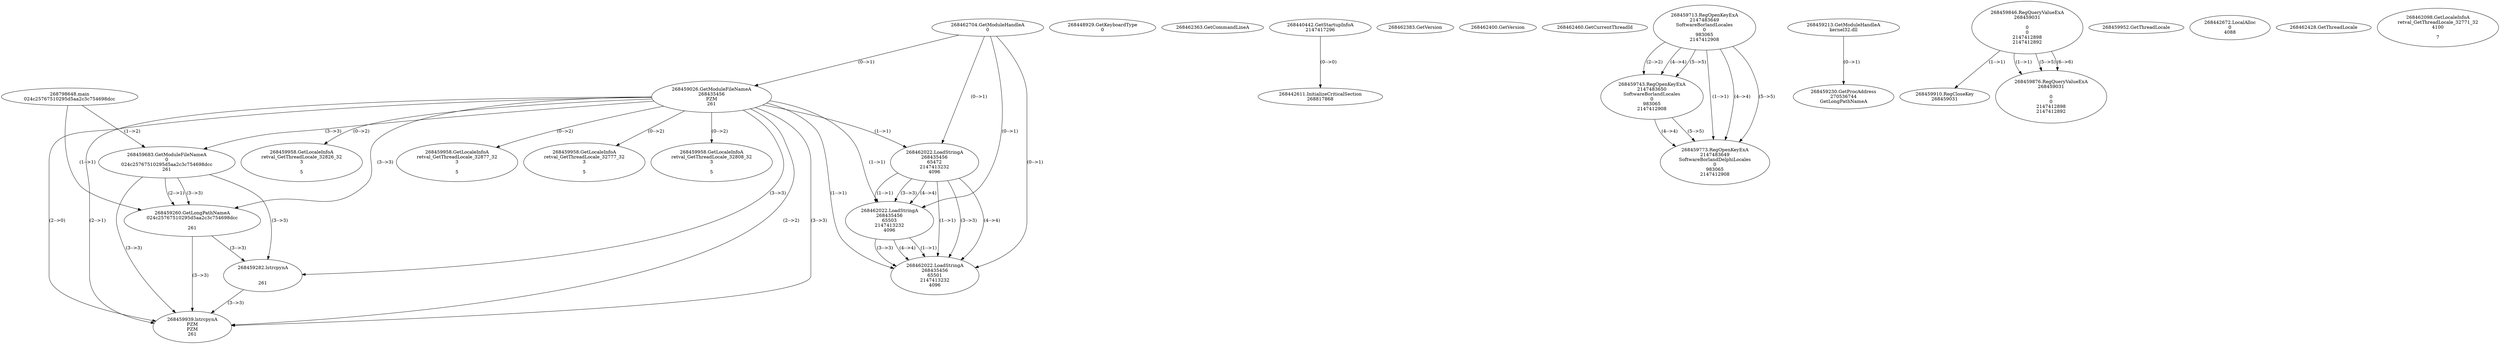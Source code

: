 // Global SCDG with merge call
digraph {
	0 [label="268798648.main
024c25767510295d5aa2c3c754698dcc"]
	1 [label="268462704.GetModuleHandleA
0"]
	2 [label="268448929.GetKeyboardType
0"]
	3 [label="268462363.GetCommandLineA
"]
	4 [label="268440442.GetStartupInfoA
2147417296"]
	5 [label="268462383.GetVersion
"]
	6 [label="268462400.GetVersion
"]
	7 [label="268462460.GetCurrentThreadId
"]
	8 [label="268459026.GetModuleFileNameA
268435456
PZM
261"]
	1 -> 8 [label="(0-->1)"]
	9 [label="268459683.GetModuleFileNameA
0
024c25767510295d5aa2c3c754698dcc
261"]
	0 -> 9 [label="(1-->2)"]
	8 -> 9 [label="(3-->3)"]
	10 [label="268459713.RegOpenKeyExA
2147483649
Software\Borland\Locales
0
983065
2147412908"]
	11 [label="268459743.RegOpenKeyExA
2147483650
Software\Borland\Locales
0
983065
2147412908"]
	10 -> 11 [label="(2-->2)"]
	10 -> 11 [label="(4-->4)"]
	10 -> 11 [label="(5-->5)"]
	12 [label="268459773.RegOpenKeyExA
2147483649
Software\Borland\Delphi\Locales
0
983065
2147412908"]
	10 -> 12 [label="(1-->1)"]
	10 -> 12 [label="(4-->4)"]
	11 -> 12 [label="(4-->4)"]
	10 -> 12 [label="(5-->5)"]
	11 -> 12 [label="(5-->5)"]
	13 [label="268459213.GetModuleHandleA
kernel32.dll"]
	14 [label="268459230.GetProcAddress
270536744
GetLongPathNameA"]
	13 -> 14 [label="(0-->1)"]
	15 [label="268459260.GetLongPathNameA
024c25767510295d5aa2c3c754698dcc

261"]
	0 -> 15 [label="(1-->1)"]
	9 -> 15 [label="(2-->1)"]
	8 -> 15 [label="(3-->3)"]
	9 -> 15 [label="(3-->3)"]
	16 [label="268459282.lstrcpynA


261"]
	8 -> 16 [label="(3-->3)"]
	9 -> 16 [label="(3-->3)"]
	15 -> 16 [label="(3-->3)"]
	17 [label="268459846.RegQueryValueExA
268459031

0
0
2147412898
2147412892"]
	18 [label="268459910.RegCloseKey
268459031"]
	17 -> 18 [label="(1-->1)"]
	19 [label="268459939.lstrcpynA
PZM
PZM
261"]
	8 -> 19 [label="(2-->1)"]
	8 -> 19 [label="(2-->2)"]
	8 -> 19 [label="(3-->3)"]
	9 -> 19 [label="(3-->3)"]
	15 -> 19 [label="(3-->3)"]
	16 -> 19 [label="(3-->3)"]
	8 -> 19 [label="(2-->0)"]
	20 [label="268459952.GetThreadLocale
"]
	21 [label="268459958.GetLocaleInfoA
retval_GetThreadLocale_32808_32
3

5"]
	8 -> 21 [label="(0-->2)"]
	22 [label="268462022.LoadStringA
268435456
65472
2147413232
4096"]
	1 -> 22 [label="(0-->1)"]
	8 -> 22 [label="(1-->1)"]
	23 [label="268442611.InitializeCriticalSection
268817868"]
	4 -> 23 [label="(0-->0)"]
	24 [label="268442672.LocalAlloc
0
4088"]
	25 [label="268462428.GetThreadLocale
"]
	26 [label="268462098.GetLocaleInfoA
retval_GetThreadLocale_32771_32
4100

7"]
	27 [label="268459958.GetLocaleInfoA
retval_GetThreadLocale_32826_32
3

5"]
	8 -> 27 [label="(0-->2)"]
	28 [label="268459876.RegQueryValueExA
268459031

0
0
2147412898
2147412892"]
	17 -> 28 [label="(1-->1)"]
	17 -> 28 [label="(5-->5)"]
	17 -> 28 [label="(6-->6)"]
	29 [label="268459958.GetLocaleInfoA
retval_GetThreadLocale_32877_32
3

5"]
	8 -> 29 [label="(0-->2)"]
	30 [label="268459958.GetLocaleInfoA
retval_GetThreadLocale_32777_32
3

5"]
	8 -> 30 [label="(0-->2)"]
	31 [label="268462022.LoadStringA
268435456
65503
2147413232
4096"]
	1 -> 31 [label="(0-->1)"]
	8 -> 31 [label="(1-->1)"]
	22 -> 31 [label="(1-->1)"]
	22 -> 31 [label="(3-->3)"]
	22 -> 31 [label="(4-->4)"]
	32 [label="268462022.LoadStringA
268435456
65501
2147413232
4096"]
	1 -> 32 [label="(0-->1)"]
	8 -> 32 [label="(1-->1)"]
	22 -> 32 [label="(1-->1)"]
	31 -> 32 [label="(1-->1)"]
	22 -> 32 [label="(3-->3)"]
	31 -> 32 [label="(3-->3)"]
	22 -> 32 [label="(4-->4)"]
	31 -> 32 [label="(4-->4)"]
}
